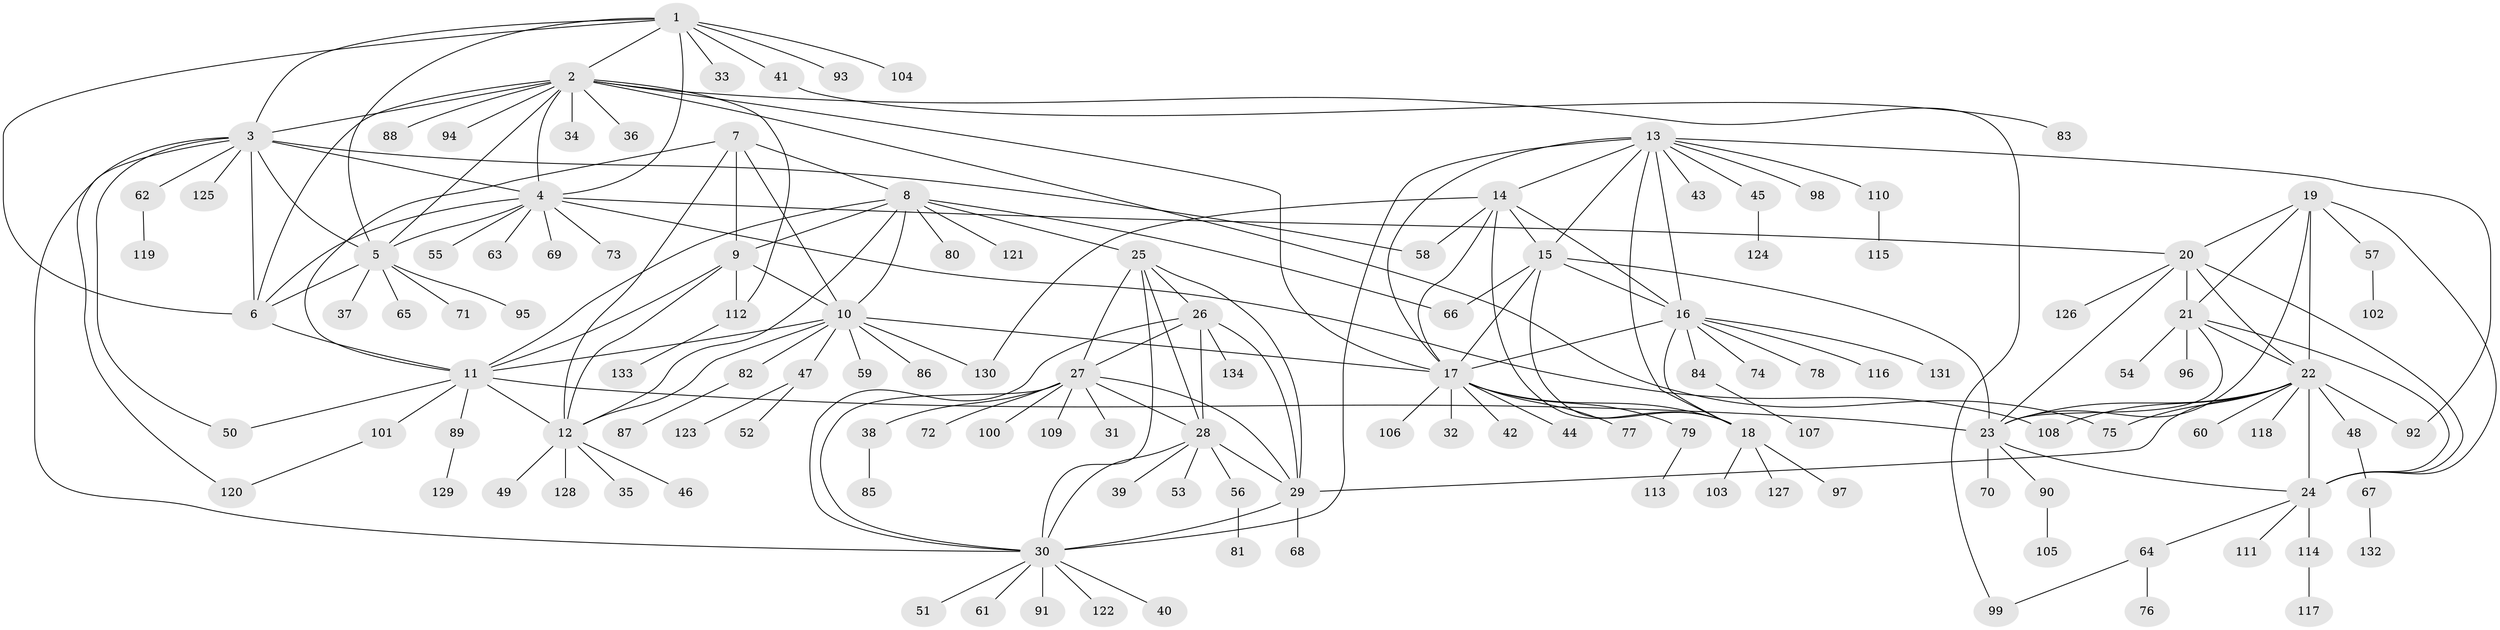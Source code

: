 // coarse degree distribution, {1: 0.5555555555555556, 5: 0.05555555555555555, 4: 0.05555555555555555, 7: 0.037037037037037035, 8: 0.07407407407407407, 2: 0.09259259259259259, 6: 0.07407407407407407, 9: 0.018518518518518517, 3: 0.018518518518518517, 11: 0.018518518518518517}
// Generated by graph-tools (version 1.1) at 2025/37/03/04/25 23:37:34]
// undirected, 134 vertices, 199 edges
graph export_dot {
  node [color=gray90,style=filled];
  1;
  2;
  3;
  4;
  5;
  6;
  7;
  8;
  9;
  10;
  11;
  12;
  13;
  14;
  15;
  16;
  17;
  18;
  19;
  20;
  21;
  22;
  23;
  24;
  25;
  26;
  27;
  28;
  29;
  30;
  31;
  32;
  33;
  34;
  35;
  36;
  37;
  38;
  39;
  40;
  41;
  42;
  43;
  44;
  45;
  46;
  47;
  48;
  49;
  50;
  51;
  52;
  53;
  54;
  55;
  56;
  57;
  58;
  59;
  60;
  61;
  62;
  63;
  64;
  65;
  66;
  67;
  68;
  69;
  70;
  71;
  72;
  73;
  74;
  75;
  76;
  77;
  78;
  79;
  80;
  81;
  82;
  83;
  84;
  85;
  86;
  87;
  88;
  89;
  90;
  91;
  92;
  93;
  94;
  95;
  96;
  97;
  98;
  99;
  100;
  101;
  102;
  103;
  104;
  105;
  106;
  107;
  108;
  109;
  110;
  111;
  112;
  113;
  114;
  115;
  116;
  117;
  118;
  119;
  120;
  121;
  122;
  123;
  124;
  125;
  126;
  127;
  128;
  129;
  130;
  131;
  132;
  133;
  134;
  1 -- 2;
  1 -- 3;
  1 -- 4;
  1 -- 5;
  1 -- 6;
  1 -- 33;
  1 -- 41;
  1 -- 93;
  1 -- 104;
  2 -- 3;
  2 -- 4;
  2 -- 5;
  2 -- 6;
  2 -- 17;
  2 -- 34;
  2 -- 36;
  2 -- 75;
  2 -- 88;
  2 -- 94;
  2 -- 99;
  2 -- 112;
  3 -- 4;
  3 -- 5;
  3 -- 6;
  3 -- 30;
  3 -- 50;
  3 -- 58;
  3 -- 62;
  3 -- 120;
  3 -- 125;
  4 -- 5;
  4 -- 6;
  4 -- 20;
  4 -- 55;
  4 -- 63;
  4 -- 69;
  4 -- 73;
  4 -- 108;
  5 -- 6;
  5 -- 37;
  5 -- 65;
  5 -- 71;
  5 -- 95;
  6 -- 11;
  7 -- 8;
  7 -- 9;
  7 -- 10;
  7 -- 11;
  7 -- 12;
  8 -- 9;
  8 -- 10;
  8 -- 11;
  8 -- 12;
  8 -- 25;
  8 -- 66;
  8 -- 80;
  8 -- 121;
  9 -- 10;
  9 -- 11;
  9 -- 12;
  9 -- 112;
  10 -- 11;
  10 -- 12;
  10 -- 17;
  10 -- 47;
  10 -- 59;
  10 -- 82;
  10 -- 86;
  10 -- 130;
  11 -- 12;
  11 -- 23;
  11 -- 50;
  11 -- 89;
  11 -- 101;
  12 -- 35;
  12 -- 46;
  12 -- 49;
  12 -- 128;
  13 -- 14;
  13 -- 15;
  13 -- 16;
  13 -- 17;
  13 -- 18;
  13 -- 30;
  13 -- 43;
  13 -- 45;
  13 -- 92;
  13 -- 98;
  13 -- 110;
  14 -- 15;
  14 -- 16;
  14 -- 17;
  14 -- 18;
  14 -- 58;
  14 -- 130;
  15 -- 16;
  15 -- 17;
  15 -- 18;
  15 -- 23;
  15 -- 66;
  16 -- 17;
  16 -- 18;
  16 -- 74;
  16 -- 78;
  16 -- 84;
  16 -- 116;
  16 -- 131;
  17 -- 18;
  17 -- 32;
  17 -- 42;
  17 -- 44;
  17 -- 77;
  17 -- 79;
  17 -- 106;
  18 -- 97;
  18 -- 103;
  18 -- 127;
  19 -- 20;
  19 -- 21;
  19 -- 22;
  19 -- 23;
  19 -- 24;
  19 -- 57;
  20 -- 21;
  20 -- 22;
  20 -- 23;
  20 -- 24;
  20 -- 126;
  21 -- 22;
  21 -- 23;
  21 -- 24;
  21 -- 54;
  21 -- 96;
  22 -- 23;
  22 -- 24;
  22 -- 29;
  22 -- 48;
  22 -- 60;
  22 -- 75;
  22 -- 92;
  22 -- 108;
  22 -- 118;
  23 -- 24;
  23 -- 70;
  23 -- 90;
  24 -- 64;
  24 -- 111;
  24 -- 114;
  25 -- 26;
  25 -- 27;
  25 -- 28;
  25 -- 29;
  25 -- 30;
  26 -- 27;
  26 -- 28;
  26 -- 29;
  26 -- 30;
  26 -- 134;
  27 -- 28;
  27 -- 29;
  27 -- 30;
  27 -- 31;
  27 -- 38;
  27 -- 72;
  27 -- 100;
  27 -- 109;
  28 -- 29;
  28 -- 30;
  28 -- 39;
  28 -- 53;
  28 -- 56;
  29 -- 30;
  29 -- 68;
  30 -- 40;
  30 -- 51;
  30 -- 61;
  30 -- 91;
  30 -- 122;
  38 -- 85;
  41 -- 83;
  45 -- 124;
  47 -- 52;
  47 -- 123;
  48 -- 67;
  56 -- 81;
  57 -- 102;
  62 -- 119;
  64 -- 76;
  64 -- 99;
  67 -- 132;
  79 -- 113;
  82 -- 87;
  84 -- 107;
  89 -- 129;
  90 -- 105;
  101 -- 120;
  110 -- 115;
  112 -- 133;
  114 -- 117;
}
